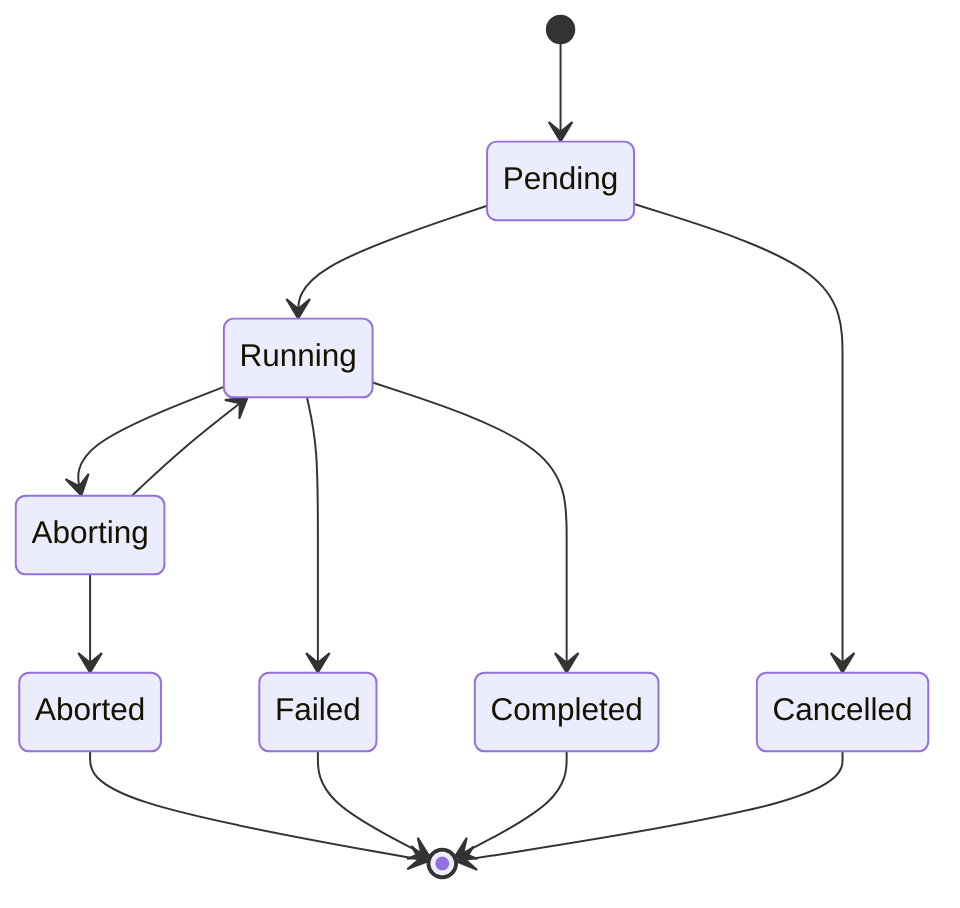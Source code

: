 stateDiagram
  [*] --> Pending
  Pending --> Running
  Pending --> Cancelled
  Running --> Aborting
  Running --> Failed
  Running --> Completed
  Aborting --> Aborted
  Aborting --> Running
  Aborted --> [*]
  Failed --> [*]
  Completed --> [*]
  Cancelled --> [*]